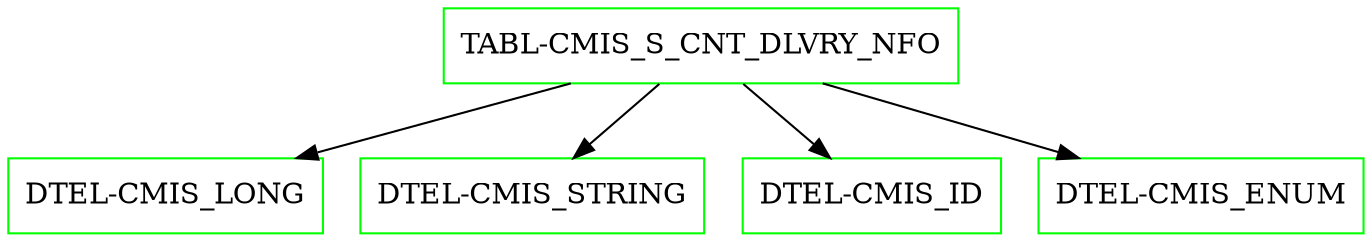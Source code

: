 digraph G {
  "TABL-CMIS_S_CNT_DLVRY_NFO" [shape=box,color=green];
  "DTEL-CMIS_LONG" [shape=box,color=green,URL="./DTEL_CMIS_LONG.html"];
  "DTEL-CMIS_STRING" [shape=box,color=green,URL="./DTEL_CMIS_STRING.html"];
  "DTEL-CMIS_ID" [shape=box,color=green,URL="./DTEL_CMIS_ID.html"];
  "DTEL-CMIS_ENUM" [shape=box,color=green,URL="./DTEL_CMIS_ENUM.html"];
  "TABL-CMIS_S_CNT_DLVRY_NFO" -> "DTEL-CMIS_ENUM";
  "TABL-CMIS_S_CNT_DLVRY_NFO" -> "DTEL-CMIS_ID";
  "TABL-CMIS_S_CNT_DLVRY_NFO" -> "DTEL-CMIS_STRING";
  "TABL-CMIS_S_CNT_DLVRY_NFO" -> "DTEL-CMIS_LONG";
}
